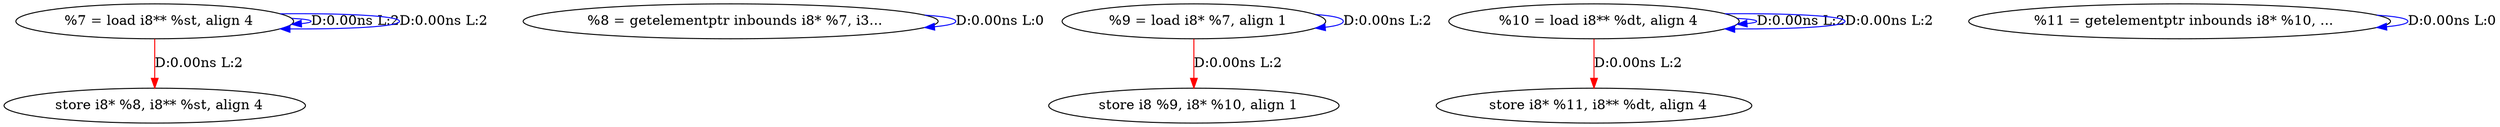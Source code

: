 digraph {
Node0x3739070[label="  %7 = load i8** %st, align 4"];
Node0x3739070 -> Node0x3739070[label="D:0.00ns L:2",color=blue];
Node0x3739070 -> Node0x3739070[label="D:0.00ns L:2",color=blue];
Node0x3735f20[label="  store i8* %8, i8** %st, align 4"];
Node0x3739070 -> Node0x3735f20[label="D:0.00ns L:2",color=red];
Node0x3735e40[label="  %8 = getelementptr inbounds i8* %7, i3..."];
Node0x3735e40 -> Node0x3735e40[label="D:0.00ns L:0",color=blue];
Node0x3736000[label="  %9 = load i8* %7, align 1"];
Node0x3736000 -> Node0x3736000[label="D:0.00ns L:2",color=blue];
Node0x3736380[label="  store i8 %9, i8* %10, align 1"];
Node0x3736000 -> Node0x3736380[label="D:0.00ns L:2",color=red];
Node0x37360e0[label="  %10 = load i8** %dt, align 4"];
Node0x37360e0 -> Node0x37360e0[label="D:0.00ns L:2",color=blue];
Node0x37360e0 -> Node0x37360e0[label="D:0.00ns L:2",color=blue];
Node0x37362a0[label="  store i8* %11, i8** %dt, align 4"];
Node0x37360e0 -> Node0x37362a0[label="D:0.00ns L:2",color=red];
Node0x37361c0[label="  %11 = getelementptr inbounds i8* %10, ..."];
Node0x37361c0 -> Node0x37361c0[label="D:0.00ns L:0",color=blue];
}
